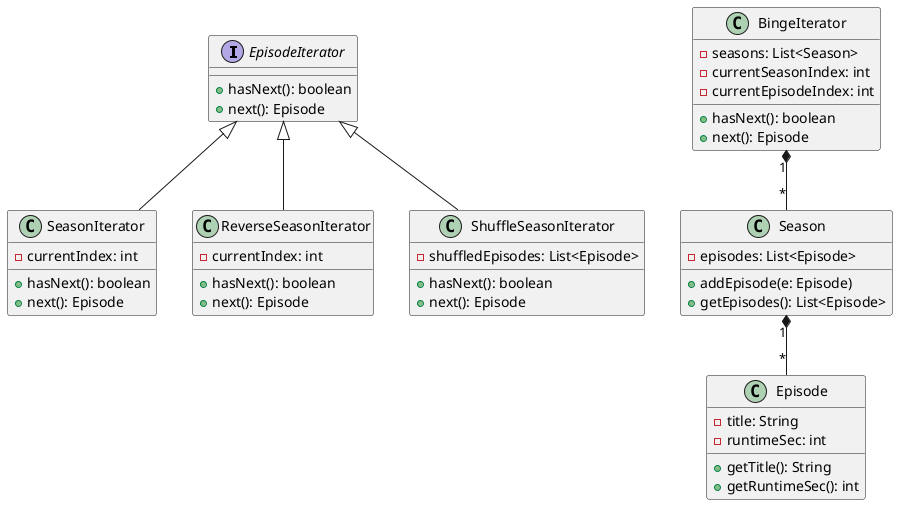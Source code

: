 @startuml

interface EpisodeIterator {
    +hasNext(): boolean
    +next(): Episode
}

class Episode {
    -title: String
    -runtimeSec: int
    +getTitle(): String
    +getRuntimeSec(): int
}

class Season {
    -episodes: List<Episode>
    +addEpisode(e: Episode)
    +getEpisodes(): List<Episode>
}

class SeasonIterator {
    -currentIndex: int
    +hasNext(): boolean
    +next(): Episode
}

class ReverseSeasonIterator {
    -currentIndex: int
    +hasNext(): boolean
    +next(): Episode
}

class ShuffleSeasonIterator {
    -shuffledEpisodes: List<Episode>
    +hasNext(): boolean
    +next(): Episode
}

class BingeIterator {
    -seasons: List<Season>
    -currentSeasonIndex: int
    -currentEpisodeIndex: int
    +hasNext(): boolean
    +next(): Episode
}

EpisodeIterator <|-- SeasonIterator
EpisodeIterator <|-- ReverseSeasonIterator
EpisodeIterator <|-- ShuffleSeasonIterator
Season "1" *-- "*" Episode
BingeIterator "1" *-- "*" Season

@enduml
